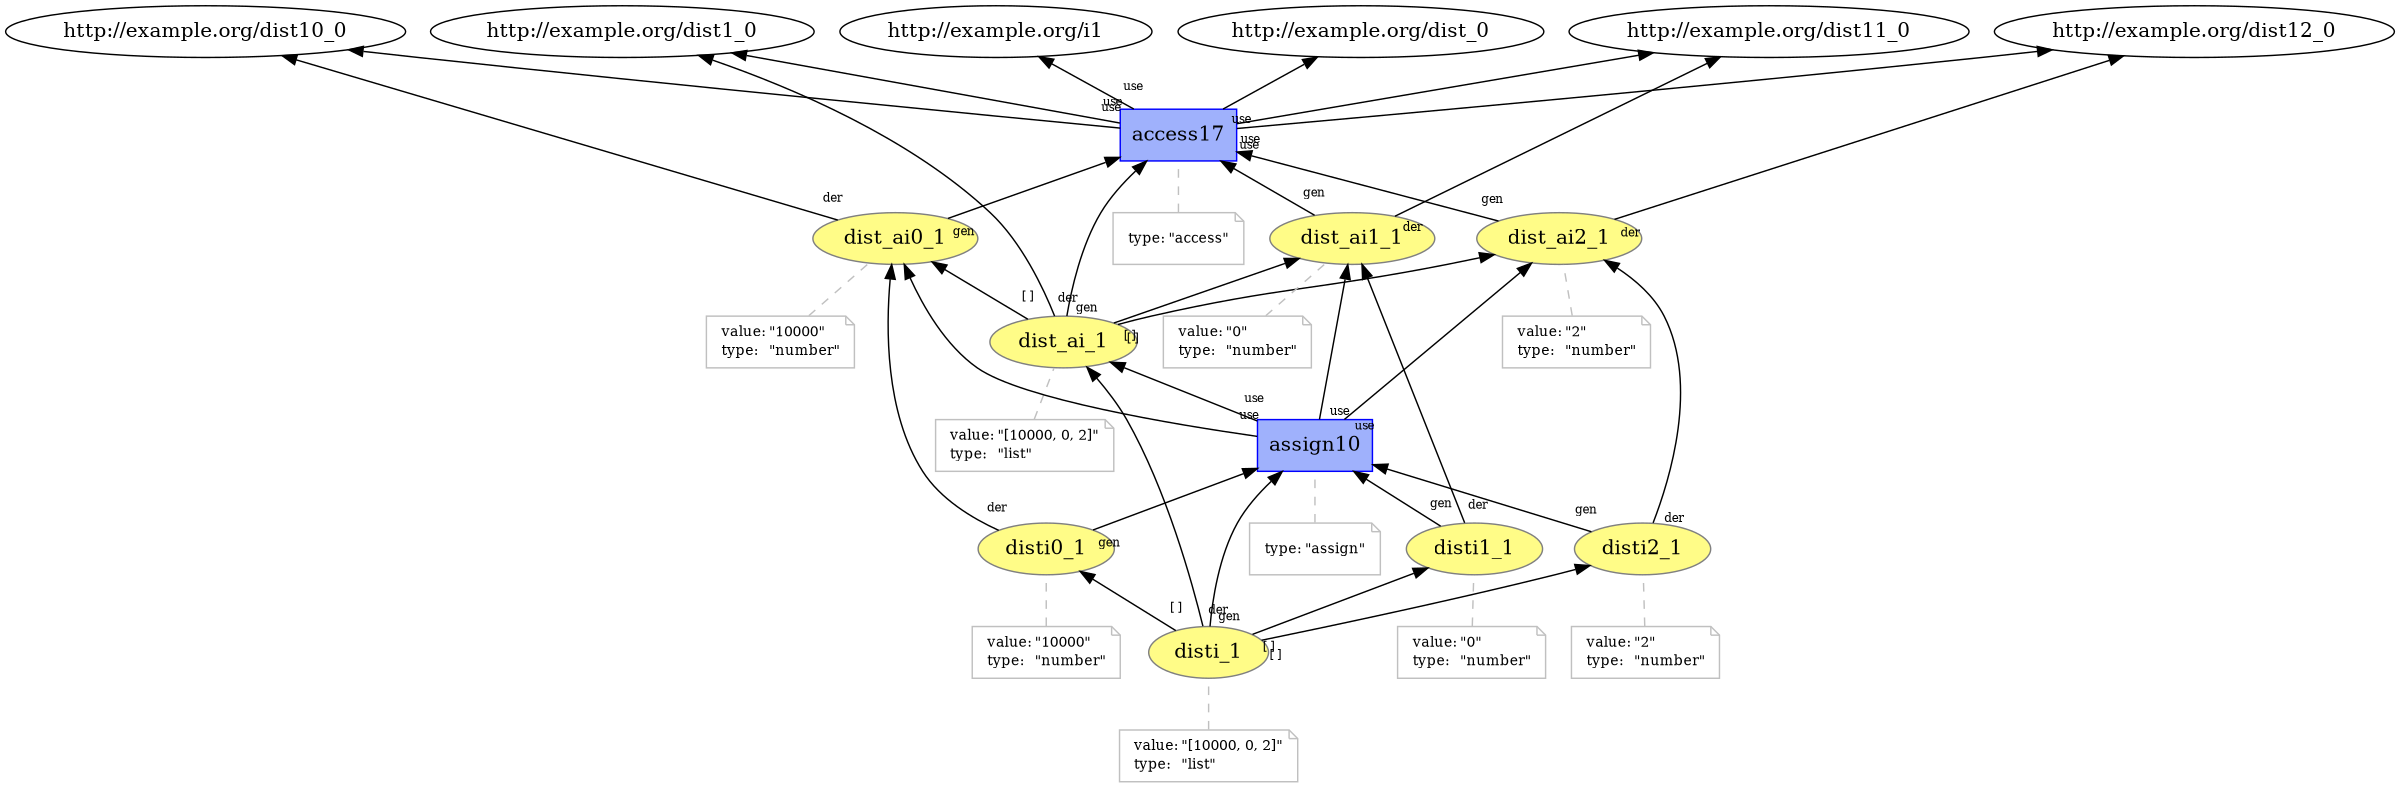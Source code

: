 digraph "PROV" { size="16,12"; rankdir="BT";
"http://example.org/dist_ai_1" [fillcolor="#FFFC87",color="#808080",style="filled",label="dist_ai_1",URL="http://example.org/dist_ai_1"]
"-attrs0" [color="gray",shape="note",fontsize="10",fontcolor="black",label=<<TABLE cellpadding="0" border="0">
	<TR>
	    <TD align="left">value:</TD>
	    <TD align="left">&quot;[10000, 0, 2]&quot;</TD>
	</TR>
	<TR>
	    <TD align="left">type:</TD>
	    <TD align="left">&quot;list&quot;</TD>
	</TR>
</TABLE>>]
"-attrs0" -> "http://example.org/dist_ai_1" [color="gray",style="dashed",arrowhead="none"]
"http://example.org/dist_ai0_1" [fillcolor="#FFFC87",color="#808080",style="filled",label="dist_ai0_1",URL="http://example.org/dist_ai0_1"]
"-attrs1" [color="gray",shape="note",fontsize="10",fontcolor="black",label=<<TABLE cellpadding="0" border="0">
	<TR>
	    <TD align="left">value:</TD>
	    <TD align="left">&quot;10000&quot;</TD>
	</TR>
	<TR>
	    <TD align="left">type:</TD>
	    <TD align="left">&quot;number&quot;</TD>
	</TR>
</TABLE>>]
"-attrs1" -> "http://example.org/dist_ai0_1" [color="gray",style="dashed",arrowhead="none"]
"http://example.org/dist_ai_1" -> "http://example.org/dist_ai0_1" [labelfontsize="8",labeldistance="1.5",labelangle="60.0",rotation="20",taillabel="[ ]"]
"http://example.org/dist_ai1_1" [fillcolor="#FFFC87",color="#808080",style="filled",label="dist_ai1_1",URL="http://example.org/dist_ai1_1"]
"-attrs2" [color="gray",shape="note",fontsize="10",fontcolor="black",label=<<TABLE cellpadding="0" border="0">
	<TR>
	    <TD align="left">value:</TD>
	    <TD align="left">&quot;0&quot;</TD>
	</TR>
	<TR>
	    <TD align="left">type:</TD>
	    <TD align="left">&quot;number&quot;</TD>
	</TR>
</TABLE>>]
"-attrs2" -> "http://example.org/dist_ai1_1" [color="gray",style="dashed",arrowhead="none"]
"http://example.org/dist_ai_1" -> "http://example.org/dist_ai1_1" [labelfontsize="8",labeldistance="1.5",labelangle="60.0",rotation="20",taillabel="[ ]"]
"http://example.org/dist_ai2_1" [fillcolor="#FFFC87",color="#808080",style="filled",label="dist_ai2_1",URL="http://example.org/dist_ai2_1"]
"-attrs3" [color="gray",shape="note",fontsize="10",fontcolor="black",label=<<TABLE cellpadding="0" border="0">
	<TR>
	    <TD align="left">value:</TD>
	    <TD align="left">&quot;2&quot;</TD>
	</TR>
	<TR>
	    <TD align="left">type:</TD>
	    <TD align="left">&quot;number&quot;</TD>
	</TR>
</TABLE>>]
"-attrs3" -> "http://example.org/dist_ai2_1" [color="gray",style="dashed",arrowhead="none"]
"http://example.org/dist_ai_1" -> "http://example.org/dist_ai2_1" [labelfontsize="8",labeldistance="1.5",labelangle="60.0",rotation="20",taillabel="[ ]"]
"http://example.org/access17" [fillcolor="#9FB1FC",color="#0000FF",shape="polygon",sides="4",style="filled",label="access17",URL="http://example.org/access17"]
"-attrs4" [color="gray",shape="note",fontsize="10",fontcolor="black",label=<<TABLE cellpadding="0" border="0">
	<TR>
	    <TD align="left">type:</TD>
	    <TD align="left">&quot;access&quot;</TD>
	</TR>
</TABLE>>]
"-attrs4" -> "http://example.org/access17" [color="gray",style="dashed",arrowhead="none"]
"http://example.org/access17" -> "http://example.org/dist1_0" [labelfontsize="8",labeldistance="1.5",labelangle="60.0",rotation="20",taillabel="use"]
"http://example.org/dist_ai_1" -> "http://example.org/dist1_0" [labelfontsize="8",labeldistance="1.5",labelangle="60.0",rotation="20",taillabel="der"]
"http://example.org/dist_ai_1" -> "http://example.org/access17" [labelfontsize="8",labeldistance="1.5",labelangle="60.0",rotation="20",taillabel="gen"]
"http://example.org/access17" -> "http://example.org/dist10_0" [labelfontsize="8",labeldistance="1.5",labelangle="60.0",rotation="20",taillabel="use"]
"http://example.org/dist_ai0_1" -> "http://example.org/dist10_0" [labelfontsize="8",labeldistance="1.5",labelangle="60.0",rotation="20",taillabel="der"]
"http://example.org/dist_ai0_1" -> "http://example.org/access17" [labelfontsize="8",labeldistance="1.5",labelangle="60.0",rotation="20",taillabel="gen"]
"http://example.org/access17" -> "http://example.org/dist11_0" [labelfontsize="8",labeldistance="1.5",labelangle="60.0",rotation="20",taillabel="use"]
"http://example.org/dist_ai1_1" -> "http://example.org/dist11_0" [labelfontsize="8",labeldistance="1.5",labelangle="60.0",rotation="20",taillabel="der"]
"http://example.org/dist_ai1_1" -> "http://example.org/access17" [labelfontsize="8",labeldistance="1.5",labelangle="60.0",rotation="20",taillabel="gen"]
"http://example.org/access17" -> "http://example.org/dist12_0" [labelfontsize="8",labeldistance="1.5",labelangle="60.0",rotation="20",taillabel="use"]
"http://example.org/dist_ai2_1" -> "http://example.org/dist12_0" [labelfontsize="8",labeldistance="1.5",labelangle="60.0",rotation="20",taillabel="der"]
"http://example.org/dist_ai2_1" -> "http://example.org/access17" [labelfontsize="8",labeldistance="1.5",labelangle="60.0",rotation="20",taillabel="gen"]
"http://example.org/access17" -> "http://example.org/dist_0" [labelfontsize="8",labeldistance="1.5",labelangle="60.0",rotation="20",taillabel="use"]
"http://example.org/access17" -> "http://example.org/i1" [labelfontsize="8",labeldistance="1.5",labelangle="60.0",rotation="20",taillabel="use"]
"http://example.org/disti_1" [fillcolor="#FFFC87",color="#808080",style="filled",label="disti_1",URL="http://example.org/disti_1"]
"-attrs5" [color="gray",shape="note",fontsize="10",fontcolor="black",label=<<TABLE cellpadding="0" border="0">
	<TR>
	    <TD align="left">value:</TD>
	    <TD align="left">&quot;[10000, 0, 2]&quot;</TD>
	</TR>
	<TR>
	    <TD align="left">type:</TD>
	    <TD align="left">&quot;list&quot;</TD>
	</TR>
</TABLE>>]
"-attrs5" -> "http://example.org/disti_1" [color="gray",style="dashed",arrowhead="none"]
"http://example.org/disti0_1" [fillcolor="#FFFC87",color="#808080",style="filled",label="disti0_1",URL="http://example.org/disti0_1"]
"-attrs6" [color="gray",shape="note",fontsize="10",fontcolor="black",label=<<TABLE cellpadding="0" border="0">
	<TR>
	    <TD align="left">value:</TD>
	    <TD align="left">&quot;10000&quot;</TD>
	</TR>
	<TR>
	    <TD align="left">type:</TD>
	    <TD align="left">&quot;number&quot;</TD>
	</TR>
</TABLE>>]
"-attrs6" -> "http://example.org/disti0_1" [color="gray",style="dashed",arrowhead="none"]
"http://example.org/disti_1" -> "http://example.org/disti0_1" [labelfontsize="8",labeldistance="1.5",labelangle="60.0",rotation="20",taillabel="[ ]"]
"http://example.org/disti1_1" [fillcolor="#FFFC87",color="#808080",style="filled",label="disti1_1",URL="http://example.org/disti1_1"]
"-attrs7" [color="gray",shape="note",fontsize="10",fontcolor="black",label=<<TABLE cellpadding="0" border="0">
	<TR>
	    <TD align="left">value:</TD>
	    <TD align="left">&quot;0&quot;</TD>
	</TR>
	<TR>
	    <TD align="left">type:</TD>
	    <TD align="left">&quot;number&quot;</TD>
	</TR>
</TABLE>>]
"-attrs7" -> "http://example.org/disti1_1" [color="gray",style="dashed",arrowhead="none"]
"http://example.org/disti_1" -> "http://example.org/disti1_1" [labelfontsize="8",labeldistance="1.5",labelangle="60.0",rotation="20",taillabel="[ ]"]
"http://example.org/disti2_1" [fillcolor="#FFFC87",color="#808080",style="filled",label="disti2_1",URL="http://example.org/disti2_1"]
"-attrs8" [color="gray",shape="note",fontsize="10",fontcolor="black",label=<<TABLE cellpadding="0" border="0">
	<TR>
	    <TD align="left">value:</TD>
	    <TD align="left">&quot;2&quot;</TD>
	</TR>
	<TR>
	    <TD align="left">type:</TD>
	    <TD align="left">&quot;number&quot;</TD>
	</TR>
</TABLE>>]
"-attrs8" -> "http://example.org/disti2_1" [color="gray",style="dashed",arrowhead="none"]
"http://example.org/disti_1" -> "http://example.org/disti2_1" [labelfontsize="8",labeldistance="1.5",labelangle="60.0",rotation="20",taillabel="[ ]"]
"http://example.org/assign10" [fillcolor="#9FB1FC",color="#0000FF",shape="polygon",sides="4",style="filled",label="assign10",URL="http://example.org/assign10"]
"-attrs9" [color="gray",shape="note",fontsize="10",fontcolor="black",label=<<TABLE cellpadding="0" border="0">
	<TR>
	    <TD align="left">type:</TD>
	    <TD align="left">&quot;assign&quot;</TD>
	</TR>
</TABLE>>]
"-attrs9" -> "http://example.org/assign10" [color="gray",style="dashed",arrowhead="none"]
"http://example.org/assign10" -> "http://example.org/dist_ai_1" [labelfontsize="8",labeldistance="1.5",labelangle="60.0",rotation="20",taillabel="use"]
"http://example.org/disti_1" -> "http://example.org/dist_ai_1" [labelfontsize="8",labeldistance="1.5",labelangle="60.0",rotation="20",taillabel="der"]
"http://example.org/disti_1" -> "http://example.org/assign10" [labelfontsize="8",labeldistance="1.5",labelangle="60.0",rotation="20",taillabel="gen"]
"http://example.org/assign10" -> "http://example.org/dist_ai0_1" [labelfontsize="8",labeldistance="1.5",labelangle="60.0",rotation="20",taillabel="use"]
"http://example.org/disti0_1" -> "http://example.org/dist_ai0_1" [labelfontsize="8",labeldistance="1.5",labelangle="60.0",rotation="20",taillabel="der"]
"http://example.org/disti0_1" -> "http://example.org/assign10" [labelfontsize="8",labeldistance="1.5",labelangle="60.0",rotation="20",taillabel="gen"]
"http://example.org/assign10" -> "http://example.org/dist_ai1_1" [labelfontsize="8",labeldistance="1.5",labelangle="60.0",rotation="20",taillabel="use"]
"http://example.org/disti1_1" -> "http://example.org/dist_ai1_1" [labelfontsize="8",labeldistance="1.5",labelangle="60.0",rotation="20",taillabel="der"]
"http://example.org/disti1_1" -> "http://example.org/assign10" [labelfontsize="8",labeldistance="1.5",labelangle="60.0",rotation="20",taillabel="gen"]
"http://example.org/assign10" -> "http://example.org/dist_ai2_1" [labelfontsize="8",labeldistance="1.5",labelangle="60.0",rotation="20",taillabel="use"]
"http://example.org/disti2_1" -> "http://example.org/dist_ai2_1" [labelfontsize="8",labeldistance="1.5",labelangle="60.0",rotation="20",taillabel="der"]
"http://example.org/disti2_1" -> "http://example.org/assign10" [labelfontsize="8",labeldistance="1.5",labelangle="60.0",rotation="20",taillabel="gen"]
}